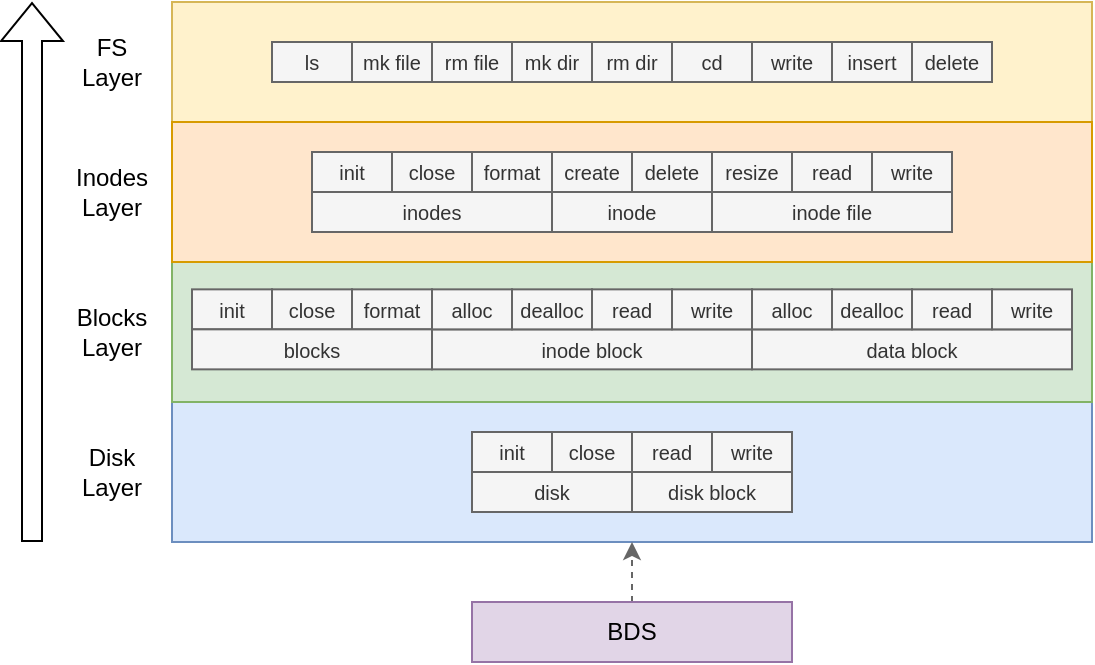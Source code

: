 <mxfile version="24.4.9" type="github">
  <diagram name="第 1 页" id="B0ZxHwrRNKsE3YSZ920M">
    <mxGraphModel dx="835" dy="446" grid="1" gridSize="10" guides="1" tooltips="1" connect="1" arrows="1" fold="1" page="1" pageScale="1" pageWidth="1000" pageHeight="1000" math="0" shadow="0">
      <root>
        <mxCell id="0" />
        <mxCell id="1" parent="0" />
        <mxCell id="o4XM-s6uTgTTbJnGx4r8-8" value="" style="rounded=0;whiteSpace=wrap;html=1;fillColor=#fff2cc;strokeColor=#d6b656;" vertex="1" parent="1">
          <mxGeometry x="190" y="110" width="460" height="60" as="geometry" />
        </mxCell>
        <mxCell id="fPFxQP4_v8nrW4y7uXcC-34" value="" style="rounded=0;whiteSpace=wrap;html=1;fillColor=#dae8fc;strokeColor=#6c8ebf;" parent="1" vertex="1">
          <mxGeometry x="190" y="310" width="460" height="70" as="geometry" />
        </mxCell>
        <mxCell id="fPFxQP4_v8nrW4y7uXcC-33" value="" style="rounded=0;whiteSpace=wrap;html=1;fillColor=#d5e8d4;strokeColor=#82b366;" parent="1" vertex="1">
          <mxGeometry x="190" y="240" width="460" height="70" as="geometry" />
        </mxCell>
        <mxCell id="fPFxQP4_v8nrW4y7uXcC-4" style="edgeStyle=orthogonalEdgeStyle;rounded=0;orthogonalLoop=1;jettySize=auto;html=1;exitX=0.5;exitY=0;exitDx=0;exitDy=0;entryX=0.5;entryY=1;entryDx=0;entryDy=0;dashed=1;fillColor=#f5f5f5;strokeColor=#666666;" parent="1" source="fPFxQP4_v8nrW4y7uXcC-3" target="fPFxQP4_v8nrW4y7uXcC-34" edge="1">
          <mxGeometry relative="1" as="geometry">
            <mxPoint x="420" y="395" as="targetPoint" />
          </mxGeometry>
        </mxCell>
        <mxCell id="fPFxQP4_v8nrW4y7uXcC-3" value="BDS" style="rounded=0;whiteSpace=wrap;html=1;fillColor=#e1d5e7;strokeColor=#9673a6;" parent="1" vertex="1">
          <mxGeometry x="340" y="410" width="160" height="30" as="geometry" />
        </mxCell>
        <mxCell id="fPFxQP4_v8nrW4y7uXcC-6" value="init" style="rounded=0;whiteSpace=wrap;html=1;fontSize=10;fillColor=#f5f5f5;fontColor=#333333;strokeColor=#666666;" parent="1" vertex="1">
          <mxGeometry x="340" y="325" width="40" height="20" as="geometry" />
        </mxCell>
        <mxCell id="fPFxQP4_v8nrW4y7uXcC-7" value="close" style="rounded=0;whiteSpace=wrap;html=1;fontSize=10;fillColor=#f5f5f5;fontColor=#333333;strokeColor=#666666;" parent="1" vertex="1">
          <mxGeometry x="380" y="325" width="40" height="20" as="geometry" />
        </mxCell>
        <mxCell id="fPFxQP4_v8nrW4y7uXcC-8" value="read" style="rounded=0;whiteSpace=wrap;html=1;fontSize=10;fillColor=#f5f5f5;fontColor=#333333;strokeColor=#666666;" parent="1" vertex="1">
          <mxGeometry x="420" y="325" width="40" height="20" as="geometry" />
        </mxCell>
        <mxCell id="fPFxQP4_v8nrW4y7uXcC-9" value="write" style="rounded=0;whiteSpace=wrap;html=1;fontSize=10;fillColor=#f5f5f5;fontColor=#333333;strokeColor=#666666;" parent="1" vertex="1">
          <mxGeometry x="460" y="325" width="40" height="20" as="geometry" />
        </mxCell>
        <mxCell id="fPFxQP4_v8nrW4y7uXcC-15" value="init" style="rounded=0;whiteSpace=wrap;html=1;fontSize=10;fillColor=#f5f5f5;fontColor=#333333;strokeColor=#666666;" parent="1" vertex="1">
          <mxGeometry x="200" y="253.68" width="40" height="20" as="geometry" />
        </mxCell>
        <mxCell id="fPFxQP4_v8nrW4y7uXcC-16" value="close" style="rounded=0;whiteSpace=wrap;html=1;fontSize=10;fillColor=#f5f5f5;fontColor=#333333;strokeColor=#666666;" parent="1" vertex="1">
          <mxGeometry x="240" y="253.68" width="40" height="20" as="geometry" />
        </mxCell>
        <mxCell id="fPFxQP4_v8nrW4y7uXcC-17" value="format" style="rounded=0;whiteSpace=wrap;html=1;fontSize=10;fillColor=#f5f5f5;fontColor=#333333;strokeColor=#666666;" parent="1" vertex="1">
          <mxGeometry x="280" y="253.68" width="40" height="20" as="geometry" />
        </mxCell>
        <mxCell id="fPFxQP4_v8nrW4y7uXcC-18" value="inode block" style="rounded=0;whiteSpace=wrap;html=1;fontSize=10;fillColor=#f5f5f5;fontColor=#333333;strokeColor=#666666;" parent="1" vertex="1">
          <mxGeometry x="320" y="273.68" width="160" height="20" as="geometry" />
        </mxCell>
        <mxCell id="fPFxQP4_v8nrW4y7uXcC-19" value="alloc" style="rounded=0;whiteSpace=wrap;html=1;fontSize=10;fillColor=#f5f5f5;fontColor=#333333;strokeColor=#666666;" parent="1" vertex="1">
          <mxGeometry x="320" y="253.68" width="40" height="20" as="geometry" />
        </mxCell>
        <mxCell id="fPFxQP4_v8nrW4y7uXcC-20" value="dealloc" style="rounded=0;whiteSpace=wrap;html=1;fontSize=10;fillColor=#f5f5f5;fontColor=#333333;strokeColor=#666666;" parent="1" vertex="1">
          <mxGeometry x="360" y="253.68" width="40" height="20" as="geometry" />
        </mxCell>
        <mxCell id="fPFxQP4_v8nrW4y7uXcC-25" value="read" style="rounded=0;whiteSpace=wrap;html=1;fontSize=10;fillColor=#f5f5f5;fontColor=#333333;strokeColor=#666666;" parent="1" vertex="1">
          <mxGeometry x="400" y="253.68" width="40" height="20" as="geometry" />
        </mxCell>
        <mxCell id="fPFxQP4_v8nrW4y7uXcC-26" value="write" style="rounded=0;whiteSpace=wrap;html=1;fontSize=10;fillColor=#f5f5f5;fontColor=#333333;strokeColor=#666666;" parent="1" vertex="1">
          <mxGeometry x="440" y="253.68" width="40" height="20" as="geometry" />
        </mxCell>
        <mxCell id="fPFxQP4_v8nrW4y7uXcC-27" value="data block" style="rounded=0;whiteSpace=wrap;html=1;fontSize=10;fillColor=#f5f5f5;fontColor=#333333;strokeColor=#666666;" parent="1" vertex="1">
          <mxGeometry x="480" y="273.68" width="160" height="20" as="geometry" />
        </mxCell>
        <mxCell id="fPFxQP4_v8nrW4y7uXcC-28" value="alloc" style="rounded=0;whiteSpace=wrap;html=1;fontSize=10;fillColor=#f5f5f5;fontColor=#333333;strokeColor=#666666;" parent="1" vertex="1">
          <mxGeometry x="480" y="253.68" width="40" height="20" as="geometry" />
        </mxCell>
        <mxCell id="fPFxQP4_v8nrW4y7uXcC-29" value="dealloc" style="rounded=0;whiteSpace=wrap;html=1;fontSize=10;fillColor=#f5f5f5;fontColor=#333333;strokeColor=#666666;" parent="1" vertex="1">
          <mxGeometry x="520" y="253.68" width="40" height="20" as="geometry" />
        </mxCell>
        <mxCell id="fPFxQP4_v8nrW4y7uXcC-30" value="read" style="rounded=0;whiteSpace=wrap;html=1;fontSize=10;fillColor=#f5f5f5;fontColor=#333333;strokeColor=#666666;" parent="1" vertex="1">
          <mxGeometry x="560" y="253.68" width="40" height="20" as="geometry" />
        </mxCell>
        <mxCell id="fPFxQP4_v8nrW4y7uXcC-31" value="write" style="rounded=0;whiteSpace=wrap;html=1;fontSize=10;fillColor=#f5f5f5;fontColor=#333333;strokeColor=#666666;" parent="1" vertex="1">
          <mxGeometry x="600" y="253.68" width="40" height="20" as="geometry" />
        </mxCell>
        <mxCell id="fPFxQP4_v8nrW4y7uXcC-47" value="" style="rounded=0;whiteSpace=wrap;html=1;fillColor=#ffe6cc;strokeColor=#d79b00;" parent="1" vertex="1">
          <mxGeometry x="190" y="170" width="460" height="70" as="geometry" />
        </mxCell>
        <mxCell id="fPFxQP4_v8nrW4y7uXcC-48" value="inode file" style="rounded=0;whiteSpace=wrap;html=1;fontSize=10;fillColor=#f5f5f5;fontColor=#333333;strokeColor=#666666;" parent="1" vertex="1">
          <mxGeometry x="460.0" y="205" width="120" height="20" as="geometry" />
        </mxCell>
        <mxCell id="fPFxQP4_v8nrW4y7uXcC-49" value="resize" style="rounded=0;whiteSpace=wrap;html=1;fontSize=10;fillColor=#f5f5f5;fontColor=#333333;strokeColor=#666666;" parent="1" vertex="1">
          <mxGeometry x="460.0" y="185" width="40" height="20" as="geometry" />
        </mxCell>
        <mxCell id="fPFxQP4_v8nrW4y7uXcC-50" value="read" style="rounded=0;whiteSpace=wrap;html=1;fontSize=10;fillColor=#f5f5f5;fontColor=#333333;strokeColor=#666666;" parent="1" vertex="1">
          <mxGeometry x="500.0" y="185" width="40" height="20" as="geometry" />
        </mxCell>
        <mxCell id="fPFxQP4_v8nrW4y7uXcC-51" value="write" style="rounded=0;whiteSpace=wrap;html=1;fontSize=10;fillColor=#f5f5f5;fontColor=#333333;strokeColor=#666666;" parent="1" vertex="1">
          <mxGeometry x="540" y="185" width="40" height="20" as="geometry" />
        </mxCell>
        <mxCell id="fPFxQP4_v8nrW4y7uXcC-52" value="init" style="rounded=0;whiteSpace=wrap;html=1;fontSize=10;fillColor=#f5f5f5;fontColor=#333333;strokeColor=#666666;" parent="1" vertex="1">
          <mxGeometry x="260.0" y="185" width="40" height="20" as="geometry" />
        </mxCell>
        <mxCell id="fPFxQP4_v8nrW4y7uXcC-53" value="close" style="rounded=0;whiteSpace=wrap;html=1;fontSize=10;fillColor=#f5f5f5;fontColor=#333333;strokeColor=#666666;" parent="1" vertex="1">
          <mxGeometry x="300.0" y="185" width="40" height="20" as="geometry" />
        </mxCell>
        <mxCell id="fPFxQP4_v8nrW4y7uXcC-54" value="format" style="rounded=0;whiteSpace=wrap;html=1;fontSize=10;fillColor=#f5f5f5;fontColor=#333333;strokeColor=#666666;" parent="1" vertex="1">
          <mxGeometry x="340.0" y="185" width="40" height="20" as="geometry" />
        </mxCell>
        <mxCell id="fPFxQP4_v8nrW4y7uXcC-55" value="inode" style="rounded=0;whiteSpace=wrap;html=1;fontSize=10;fillColor=#f5f5f5;fontColor=#333333;strokeColor=#666666;" parent="1" vertex="1">
          <mxGeometry x="380.0" y="205" width="80" height="20" as="geometry" />
        </mxCell>
        <mxCell id="fPFxQP4_v8nrW4y7uXcC-56" value="create" style="rounded=0;whiteSpace=wrap;html=1;fontSize=10;fillColor=#f5f5f5;fontColor=#333333;strokeColor=#666666;" parent="1" vertex="1">
          <mxGeometry x="380.0" y="185" width="40" height="20" as="geometry" />
        </mxCell>
        <mxCell id="fPFxQP4_v8nrW4y7uXcC-57" value="delete" style="rounded=0;whiteSpace=wrap;html=1;fontSize=10;fillColor=#f5f5f5;fontColor=#333333;strokeColor=#666666;" parent="1" vertex="1">
          <mxGeometry x="420.0" y="185" width="40" height="20" as="geometry" />
        </mxCell>
        <mxCell id="fPFxQP4_v8nrW4y7uXcC-69" value="disk block" style="rounded=0;whiteSpace=wrap;html=1;fontSize=10;fillColor=#f5f5f5;fontColor=#333333;strokeColor=#666666;" parent="1" vertex="1">
          <mxGeometry x="420" y="345" width="80" height="20" as="geometry" />
        </mxCell>
        <mxCell id="fPFxQP4_v8nrW4y7uXcC-70" value="disk" style="rounded=0;whiteSpace=wrap;html=1;fontSize=10;fillColor=#f5f5f5;fontColor=#333333;strokeColor=#666666;" parent="1" vertex="1">
          <mxGeometry x="340" y="345" width="80" height="20" as="geometry" />
        </mxCell>
        <mxCell id="fPFxQP4_v8nrW4y7uXcC-71" value="blocks" style="rounded=0;whiteSpace=wrap;html=1;fontSize=10;fillColor=#f5f5f5;fontColor=#333333;strokeColor=#666666;" parent="1" vertex="1">
          <mxGeometry x="200" y="273.68" width="120" height="20" as="geometry" />
        </mxCell>
        <mxCell id="fPFxQP4_v8nrW4y7uXcC-72" value="inodes" style="rounded=0;whiteSpace=wrap;html=1;fontSize=10;fillColor=#f5f5f5;fontColor=#333333;strokeColor=#666666;" parent="1" vertex="1">
          <mxGeometry x="260" y="205" width="120" height="20" as="geometry" />
        </mxCell>
        <mxCell id="fPFxQP4_v8nrW4y7uXcC-74" value="cd" style="rounded=0;whiteSpace=wrap;html=1;fontSize=10;fillColor=#f5f5f5;fontColor=#333333;strokeColor=#666666;" parent="1" vertex="1">
          <mxGeometry x="440.0" y="130" width="40" height="20" as="geometry" />
        </mxCell>
        <mxCell id="fPFxQP4_v8nrW4y7uXcC-75" value="write" style="rounded=0;whiteSpace=wrap;html=1;fontSize=10;fillColor=#f5f5f5;fontColor=#333333;strokeColor=#666666;" parent="1" vertex="1">
          <mxGeometry x="480.0" y="130" width="40" height="20" as="geometry" />
        </mxCell>
        <mxCell id="fPFxQP4_v8nrW4y7uXcC-76" value="insert" style="rounded=0;whiteSpace=wrap;html=1;fontSize=10;fillColor=#f5f5f5;fontColor=#333333;strokeColor=#666666;" parent="1" vertex="1">
          <mxGeometry x="520" y="130" width="40" height="20" as="geometry" />
        </mxCell>
        <mxCell id="fPFxQP4_v8nrW4y7uXcC-77" value="ls" style="rounded=0;whiteSpace=wrap;html=1;fontSize=10;fillColor=#f5f5f5;fontColor=#333333;strokeColor=#666666;" parent="1" vertex="1">
          <mxGeometry x="240.0" y="130" width="40" height="20" as="geometry" />
        </mxCell>
        <mxCell id="fPFxQP4_v8nrW4y7uXcC-78" value="mk file" style="rounded=0;whiteSpace=wrap;html=1;fontSize=10;fillColor=#f5f5f5;fontColor=#333333;strokeColor=#666666;" parent="1" vertex="1">
          <mxGeometry x="280.0" y="130" width="40" height="20" as="geometry" />
        </mxCell>
        <mxCell id="fPFxQP4_v8nrW4y7uXcC-79" value="rm file" style="rounded=0;whiteSpace=wrap;html=1;fontSize=10;fillColor=#f5f5f5;fontColor=#333333;strokeColor=#666666;" parent="1" vertex="1">
          <mxGeometry x="320.0" y="130" width="40" height="20" as="geometry" />
        </mxCell>
        <mxCell id="fPFxQP4_v8nrW4y7uXcC-81" value="mk dir" style="rounded=0;whiteSpace=wrap;html=1;fontSize=10;fillColor=#f5f5f5;fontColor=#333333;strokeColor=#666666;" parent="1" vertex="1">
          <mxGeometry x="360.0" y="130" width="40" height="20" as="geometry" />
        </mxCell>
        <mxCell id="fPFxQP4_v8nrW4y7uXcC-82" value="rm dir" style="rounded=0;whiteSpace=wrap;html=1;fontSize=10;fillColor=#f5f5f5;fontColor=#333333;strokeColor=#666666;" parent="1" vertex="1">
          <mxGeometry x="400.0" y="130" width="40" height="20" as="geometry" />
        </mxCell>
        <mxCell id="o4XM-s6uTgTTbJnGx4r8-9" value="delete" style="rounded=0;whiteSpace=wrap;html=1;fontSize=10;fillColor=#f5f5f5;fontColor=#333333;strokeColor=#666666;" vertex="1" parent="1">
          <mxGeometry x="560" y="130" width="40" height="20" as="geometry" />
        </mxCell>
        <mxCell id="o4XM-s6uTgTTbJnGx4r8-11" value="Disk&lt;div&gt;Layer&lt;/div&gt;" style="text;html=1;align=center;verticalAlign=middle;whiteSpace=wrap;rounded=0;" vertex="1" parent="1">
          <mxGeometry x="130" y="330" width="60" height="30" as="geometry" />
        </mxCell>
        <mxCell id="o4XM-s6uTgTTbJnGx4r8-13" value="" style="shape=flexArrow;endArrow=classic;html=1;rounded=0;" edge="1" parent="1">
          <mxGeometry width="50" height="50" relative="1" as="geometry">
            <mxPoint x="120" y="380" as="sourcePoint" />
            <mxPoint x="120" y="110" as="targetPoint" />
          </mxGeometry>
        </mxCell>
        <mxCell id="o4XM-s6uTgTTbJnGx4r8-14" value="Blocks&lt;div&gt;Layer&lt;/div&gt;" style="text;html=1;align=center;verticalAlign=middle;whiteSpace=wrap;rounded=0;" vertex="1" parent="1">
          <mxGeometry x="130" y="260" width="60" height="30" as="geometry" />
        </mxCell>
        <mxCell id="o4XM-s6uTgTTbJnGx4r8-15" value="Inodes&lt;div&gt;Layer&lt;/div&gt;" style="text;html=1;align=center;verticalAlign=middle;whiteSpace=wrap;rounded=0;" vertex="1" parent="1">
          <mxGeometry x="130" y="190" width="60" height="30" as="geometry" />
        </mxCell>
        <mxCell id="o4XM-s6uTgTTbJnGx4r8-16" value="FS&lt;div&gt;Layer&lt;/div&gt;" style="text;html=1;align=center;verticalAlign=middle;whiteSpace=wrap;rounded=0;" vertex="1" parent="1">
          <mxGeometry x="130" y="125" width="60" height="30" as="geometry" />
        </mxCell>
      </root>
    </mxGraphModel>
  </diagram>
</mxfile>
